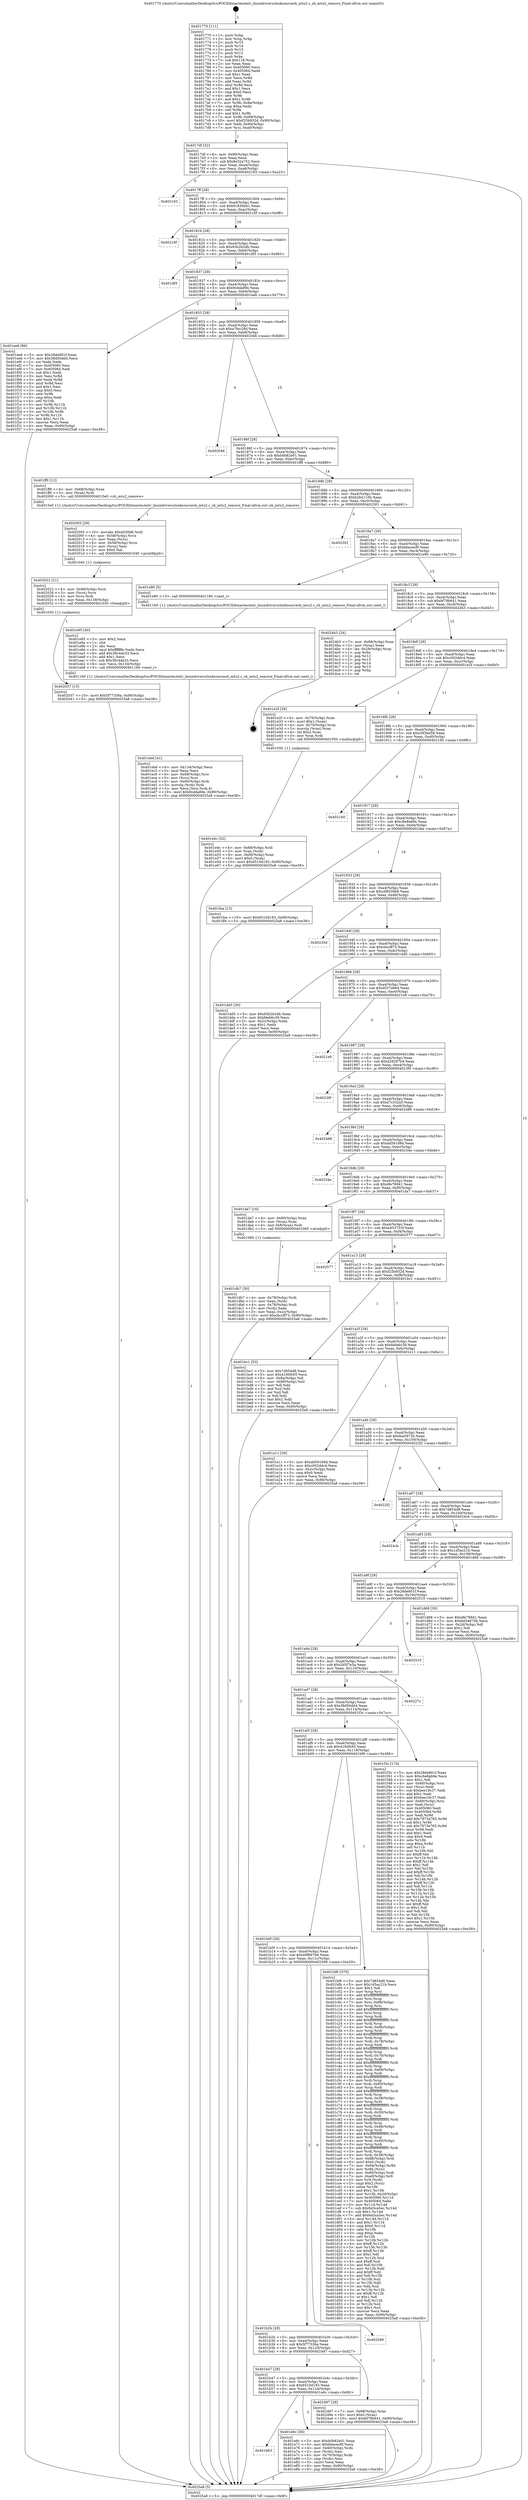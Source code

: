 digraph "0x401770" {
  label = "0x401770 (/mnt/c/Users/mathe/Desktop/tcc/POCII/binaries/extr_linuxdriversclocksourcesh_mtu2.c_sh_mtu2_remove_Final-ollvm.out::main(0))"
  labelloc = "t"
  node[shape=record]

  Entry [label="",width=0.3,height=0.3,shape=circle,fillcolor=black,style=filled]
  "0x4017df" [label="{
     0x4017df [32]\l
     | [instrs]\l
     &nbsp;&nbsp;0x4017df \<+6\>: mov -0x90(%rbp),%eax\l
     &nbsp;&nbsp;0x4017e5 \<+2\>: mov %eax,%ecx\l
     &nbsp;&nbsp;0x4017e7 \<+6\>: sub $0x8e32a752,%ecx\l
     &nbsp;&nbsp;0x4017ed \<+6\>: mov %eax,-0xa4(%rbp)\l
     &nbsp;&nbsp;0x4017f3 \<+6\>: mov %ecx,-0xa8(%rbp)\l
     &nbsp;&nbsp;0x4017f9 \<+6\>: je 0000000000402193 \<main+0xa23\>\l
  }"]
  "0x402193" [label="{
     0x402193\l
  }", style=dashed]
  "0x4017ff" [label="{
     0x4017ff [28]\l
     | [instrs]\l
     &nbsp;&nbsp;0x4017ff \<+5\>: jmp 0000000000401804 \<main+0x94\>\l
     &nbsp;&nbsp;0x401804 \<+6\>: mov -0xa4(%rbp),%eax\l
     &nbsp;&nbsp;0x40180a \<+5\>: sub $0x91839d41,%eax\l
     &nbsp;&nbsp;0x40180f \<+6\>: mov %eax,-0xac(%rbp)\l
     &nbsp;&nbsp;0x401815 \<+6\>: je 000000000040216f \<main+0x9ff\>\l
  }"]
  Exit [label="",width=0.3,height=0.3,shape=circle,fillcolor=black,style=filled,peripheries=2]
  "0x40216f" [label="{
     0x40216f\l
  }", style=dashed]
  "0x40181b" [label="{
     0x40181b [28]\l
     | [instrs]\l
     &nbsp;&nbsp;0x40181b \<+5\>: jmp 0000000000401820 \<main+0xb0\>\l
     &nbsp;&nbsp;0x401820 \<+6\>: mov -0xa4(%rbp),%eax\l
     &nbsp;&nbsp;0x401826 \<+5\>: sub $0x93b2b2db,%eax\l
     &nbsp;&nbsp;0x40182b \<+6\>: mov %eax,-0xb0(%rbp)\l
     &nbsp;&nbsp;0x401831 \<+6\>: je 0000000000401df3 \<main+0x683\>\l
  }"]
  "0x402037" [label="{
     0x402037 [15]\l
     | [instrs]\l
     &nbsp;&nbsp;0x402037 \<+10\>: movl $0x5f77336a,-0x90(%rbp)\l
     &nbsp;&nbsp;0x402041 \<+5\>: jmp 00000000004025a8 \<main+0xe38\>\l
  }"]
  "0x401df3" [label="{
     0x401df3\l
  }", style=dashed]
  "0x401837" [label="{
     0x401837 [28]\l
     | [instrs]\l
     &nbsp;&nbsp;0x401837 \<+5\>: jmp 000000000040183c \<main+0xcc\>\l
     &nbsp;&nbsp;0x40183c \<+6\>: mov -0xa4(%rbp),%eax\l
     &nbsp;&nbsp;0x401842 \<+5\>: sub $0x9cdda89e,%eax\l
     &nbsp;&nbsp;0x401847 \<+6\>: mov %eax,-0xb4(%rbp)\l
     &nbsp;&nbsp;0x40184d \<+6\>: je 0000000000401ee6 \<main+0x776\>\l
  }"]
  "0x402022" [label="{
     0x402022 [21]\l
     | [instrs]\l
     &nbsp;&nbsp;0x402022 \<+4\>: mov -0x68(%rbp),%rcx\l
     &nbsp;&nbsp;0x402026 \<+3\>: mov (%rcx),%rcx\l
     &nbsp;&nbsp;0x402029 \<+3\>: mov %rcx,%rdi\l
     &nbsp;&nbsp;0x40202c \<+6\>: mov %eax,-0x138(%rbp)\l
     &nbsp;&nbsp;0x402032 \<+5\>: call 0000000000401030 \<free@plt\>\l
     | [calls]\l
     &nbsp;&nbsp;0x401030 \{1\} (unknown)\l
  }"]
  "0x401ee6" [label="{
     0x401ee6 [86]\l
     | [instrs]\l
     &nbsp;&nbsp;0x401ee6 \<+5\>: mov $0x28de801f,%eax\l
     &nbsp;&nbsp;0x401eeb \<+5\>: mov $0x38d50dd4,%ecx\l
     &nbsp;&nbsp;0x401ef0 \<+2\>: xor %edx,%edx\l
     &nbsp;&nbsp;0x401ef2 \<+7\>: mov 0x405060,%esi\l
     &nbsp;&nbsp;0x401ef9 \<+7\>: mov 0x405064,%edi\l
     &nbsp;&nbsp;0x401f00 \<+3\>: sub $0x1,%edx\l
     &nbsp;&nbsp;0x401f03 \<+3\>: mov %esi,%r8d\l
     &nbsp;&nbsp;0x401f06 \<+3\>: add %edx,%r8d\l
     &nbsp;&nbsp;0x401f09 \<+4\>: imul %r8d,%esi\l
     &nbsp;&nbsp;0x401f0d \<+3\>: and $0x1,%esi\l
     &nbsp;&nbsp;0x401f10 \<+3\>: cmp $0x0,%esi\l
     &nbsp;&nbsp;0x401f13 \<+4\>: sete %r9b\l
     &nbsp;&nbsp;0x401f17 \<+3\>: cmp $0xa,%edi\l
     &nbsp;&nbsp;0x401f1a \<+4\>: setl %r10b\l
     &nbsp;&nbsp;0x401f1e \<+3\>: mov %r9b,%r11b\l
     &nbsp;&nbsp;0x401f21 \<+3\>: and %r10b,%r11b\l
     &nbsp;&nbsp;0x401f24 \<+3\>: xor %r10b,%r9b\l
     &nbsp;&nbsp;0x401f27 \<+3\>: or %r9b,%r11b\l
     &nbsp;&nbsp;0x401f2a \<+4\>: test $0x1,%r11b\l
     &nbsp;&nbsp;0x401f2e \<+3\>: cmovne %ecx,%eax\l
     &nbsp;&nbsp;0x401f31 \<+6\>: mov %eax,-0x90(%rbp)\l
     &nbsp;&nbsp;0x401f37 \<+5\>: jmp 00000000004025a8 \<main+0xe38\>\l
  }"]
  "0x401853" [label="{
     0x401853 [28]\l
     | [instrs]\l
     &nbsp;&nbsp;0x401853 \<+5\>: jmp 0000000000401858 \<main+0xe8\>\l
     &nbsp;&nbsp;0x401858 \<+6\>: mov -0xa4(%rbp),%eax\l
     &nbsp;&nbsp;0x40185e \<+5\>: sub $0xa7fec28d,%eax\l
     &nbsp;&nbsp;0x401863 \<+6\>: mov %eax,-0xb8(%rbp)\l
     &nbsp;&nbsp;0x401869 \<+6\>: je 0000000000402046 \<main+0x8d6\>\l
  }"]
  "0x402005" [label="{
     0x402005 [29]\l
     | [instrs]\l
     &nbsp;&nbsp;0x402005 \<+10\>: movabs $0x4030d6,%rdi\l
     &nbsp;&nbsp;0x40200f \<+4\>: mov -0x58(%rbp),%rcx\l
     &nbsp;&nbsp;0x402013 \<+2\>: mov %eax,(%rcx)\l
     &nbsp;&nbsp;0x402015 \<+4\>: mov -0x58(%rbp),%rcx\l
     &nbsp;&nbsp;0x402019 \<+2\>: mov (%rcx),%esi\l
     &nbsp;&nbsp;0x40201b \<+2\>: mov $0x0,%al\l
     &nbsp;&nbsp;0x40201d \<+5\>: call 0000000000401040 \<printf@plt\>\l
     | [calls]\l
     &nbsp;&nbsp;0x401040 \{1\} (unknown)\l
  }"]
  "0x402046" [label="{
     0x402046\l
  }", style=dashed]
  "0x40186f" [label="{
     0x40186f [28]\l
     | [instrs]\l
     &nbsp;&nbsp;0x40186f \<+5\>: jmp 0000000000401874 \<main+0x104\>\l
     &nbsp;&nbsp;0x401874 \<+6\>: mov -0xa4(%rbp),%eax\l
     &nbsp;&nbsp;0x40187a \<+5\>: sub $0xb0b82e01,%eax\l
     &nbsp;&nbsp;0x40187f \<+6\>: mov %eax,-0xbc(%rbp)\l
     &nbsp;&nbsp;0x401885 \<+6\>: je 0000000000401ff9 \<main+0x889\>\l
  }"]
  "0x401ebd" [label="{
     0x401ebd [41]\l
     | [instrs]\l
     &nbsp;&nbsp;0x401ebd \<+6\>: mov -0x134(%rbp),%ecx\l
     &nbsp;&nbsp;0x401ec3 \<+3\>: imul %eax,%ecx\l
     &nbsp;&nbsp;0x401ec6 \<+4\>: mov -0x68(%rbp),%rsi\l
     &nbsp;&nbsp;0x401eca \<+3\>: mov (%rsi),%rsi\l
     &nbsp;&nbsp;0x401ecd \<+4\>: mov -0x60(%rbp),%rdi\l
     &nbsp;&nbsp;0x401ed1 \<+3\>: movslq (%rdi),%rdi\l
     &nbsp;&nbsp;0x401ed4 \<+3\>: mov %ecx,(%rsi,%rdi,4)\l
     &nbsp;&nbsp;0x401ed7 \<+10\>: movl $0x9cdda89e,-0x90(%rbp)\l
     &nbsp;&nbsp;0x401ee1 \<+5\>: jmp 00000000004025a8 \<main+0xe38\>\l
  }"]
  "0x401ff9" [label="{
     0x401ff9 [12]\l
     | [instrs]\l
     &nbsp;&nbsp;0x401ff9 \<+4\>: mov -0x68(%rbp),%rax\l
     &nbsp;&nbsp;0x401ffd \<+3\>: mov (%rax),%rdi\l
     &nbsp;&nbsp;0x402000 \<+5\>: call 00000000004015e0 \<sh_mtu2_remove\>\l
     | [calls]\l
     &nbsp;&nbsp;0x4015e0 \{1\} (/mnt/c/Users/mathe/Desktop/tcc/POCII/binaries/extr_linuxdriversclocksourcesh_mtu2.c_sh_mtu2_remove_Final-ollvm.out::sh_mtu2_remove)\l
  }"]
  "0x40188b" [label="{
     0x40188b [28]\l
     | [instrs]\l
     &nbsp;&nbsp;0x40188b \<+5\>: jmp 0000000000401890 \<main+0x120\>\l
     &nbsp;&nbsp;0x401890 \<+6\>: mov -0xa4(%rbp),%eax\l
     &nbsp;&nbsp;0x401896 \<+5\>: sub $0xb264110b,%eax\l
     &nbsp;&nbsp;0x40189b \<+6\>: mov %eax,-0xc0(%rbp)\l
     &nbsp;&nbsp;0x4018a1 \<+6\>: je 0000000000402301 \<main+0xb91\>\l
  }"]
  "0x401e95" [label="{
     0x401e95 [40]\l
     | [instrs]\l
     &nbsp;&nbsp;0x401e95 \<+5\>: mov $0x2,%ecx\l
     &nbsp;&nbsp;0x401e9a \<+1\>: cltd\l
     &nbsp;&nbsp;0x401e9b \<+2\>: idiv %ecx\l
     &nbsp;&nbsp;0x401e9d \<+6\>: imul $0xfffffffe,%edx,%ecx\l
     &nbsp;&nbsp;0x401ea3 \<+6\>: add $0x38c4de33,%ecx\l
     &nbsp;&nbsp;0x401ea9 \<+3\>: add $0x1,%ecx\l
     &nbsp;&nbsp;0x401eac \<+6\>: sub $0x38c4de33,%ecx\l
     &nbsp;&nbsp;0x401eb2 \<+6\>: mov %ecx,-0x134(%rbp)\l
     &nbsp;&nbsp;0x401eb8 \<+5\>: call 0000000000401160 \<next_i\>\l
     | [calls]\l
     &nbsp;&nbsp;0x401160 \{1\} (/mnt/c/Users/mathe/Desktop/tcc/POCII/binaries/extr_linuxdriversclocksourcesh_mtu2.c_sh_mtu2_remove_Final-ollvm.out::next_i)\l
  }"]
  "0x402301" [label="{
     0x402301\l
  }", style=dashed]
  "0x4018a7" [label="{
     0x4018a7 [28]\l
     | [instrs]\l
     &nbsp;&nbsp;0x4018a7 \<+5\>: jmp 00000000004018ac \<main+0x13c\>\l
     &nbsp;&nbsp;0x4018ac \<+6\>: mov -0xa4(%rbp),%eax\l
     &nbsp;&nbsp;0x4018b2 \<+5\>: sub $0xbbececf0,%eax\l
     &nbsp;&nbsp;0x4018b7 \<+6\>: mov %eax,-0xc4(%rbp)\l
     &nbsp;&nbsp;0x4018bd \<+6\>: je 0000000000401e90 \<main+0x720\>\l
  }"]
  "0x401b63" [label="{
     0x401b63\l
  }", style=dashed]
  "0x401e90" [label="{
     0x401e90 [5]\l
     | [instrs]\l
     &nbsp;&nbsp;0x401e90 \<+5\>: call 0000000000401160 \<next_i\>\l
     | [calls]\l
     &nbsp;&nbsp;0x401160 \{1\} (/mnt/c/Users/mathe/Desktop/tcc/POCII/binaries/extr_linuxdriversclocksourcesh_mtu2.c_sh_mtu2_remove_Final-ollvm.out::next_i)\l
  }"]
  "0x4018c3" [label="{
     0x4018c3 [28]\l
     | [instrs]\l
     &nbsp;&nbsp;0x4018c3 \<+5\>: jmp 00000000004018c8 \<main+0x158\>\l
     &nbsp;&nbsp;0x4018c8 \<+6\>: mov -0xa4(%rbp),%eax\l
     &nbsp;&nbsp;0x4018ce \<+5\>: sub $0xbf78b641,%eax\l
     &nbsp;&nbsp;0x4018d3 \<+6\>: mov %eax,-0xc8(%rbp)\l
     &nbsp;&nbsp;0x4018d9 \<+6\>: je 00000000004024b3 \<main+0xd43\>\l
  }"]
  "0x401e6c" [label="{
     0x401e6c [36]\l
     | [instrs]\l
     &nbsp;&nbsp;0x401e6c \<+5\>: mov $0xb0b82e01,%eax\l
     &nbsp;&nbsp;0x401e71 \<+5\>: mov $0xbbececf0,%ecx\l
     &nbsp;&nbsp;0x401e76 \<+4\>: mov -0x60(%rbp),%rdx\l
     &nbsp;&nbsp;0x401e7a \<+2\>: mov (%rdx),%esi\l
     &nbsp;&nbsp;0x401e7c \<+4\>: mov -0x70(%rbp),%rdx\l
     &nbsp;&nbsp;0x401e80 \<+2\>: cmp (%rdx),%esi\l
     &nbsp;&nbsp;0x401e82 \<+3\>: cmovl %ecx,%eax\l
     &nbsp;&nbsp;0x401e85 \<+6\>: mov %eax,-0x90(%rbp)\l
     &nbsp;&nbsp;0x401e8b \<+5\>: jmp 00000000004025a8 \<main+0xe38\>\l
  }"]
  "0x4024b3" [label="{
     0x4024b3 [24]\l
     | [instrs]\l
     &nbsp;&nbsp;0x4024b3 \<+7\>: mov -0x88(%rbp),%rax\l
     &nbsp;&nbsp;0x4024ba \<+2\>: mov (%rax),%eax\l
     &nbsp;&nbsp;0x4024bc \<+4\>: lea -0x28(%rbp),%rsp\l
     &nbsp;&nbsp;0x4024c0 \<+1\>: pop %rbx\l
     &nbsp;&nbsp;0x4024c1 \<+2\>: pop %r12\l
     &nbsp;&nbsp;0x4024c3 \<+2\>: pop %r13\l
     &nbsp;&nbsp;0x4024c5 \<+2\>: pop %r14\l
     &nbsp;&nbsp;0x4024c7 \<+2\>: pop %r15\l
     &nbsp;&nbsp;0x4024c9 \<+1\>: pop %rbp\l
     &nbsp;&nbsp;0x4024ca \<+1\>: ret\l
  }"]
  "0x4018df" [label="{
     0x4018df [28]\l
     | [instrs]\l
     &nbsp;&nbsp;0x4018df \<+5\>: jmp 00000000004018e4 \<main+0x174\>\l
     &nbsp;&nbsp;0x4018e4 \<+6\>: mov -0xa4(%rbp),%eax\l
     &nbsp;&nbsp;0x4018ea \<+5\>: sub $0xc002ddc4,%eax\l
     &nbsp;&nbsp;0x4018ef \<+6\>: mov %eax,-0xcc(%rbp)\l
     &nbsp;&nbsp;0x4018f5 \<+6\>: je 0000000000401e2f \<main+0x6bf\>\l
  }"]
  "0x401b47" [label="{
     0x401b47 [28]\l
     | [instrs]\l
     &nbsp;&nbsp;0x401b47 \<+5\>: jmp 0000000000401b4c \<main+0x3dc\>\l
     &nbsp;&nbsp;0x401b4c \<+6\>: mov -0xa4(%rbp),%eax\l
     &nbsp;&nbsp;0x401b52 \<+5\>: sub $0x6510d193,%eax\l
     &nbsp;&nbsp;0x401b57 \<+6\>: mov %eax,-0x124(%rbp)\l
     &nbsp;&nbsp;0x401b5d \<+6\>: je 0000000000401e6c \<main+0x6fc\>\l
  }"]
  "0x401e2f" [label="{
     0x401e2f [29]\l
     | [instrs]\l
     &nbsp;&nbsp;0x401e2f \<+4\>: mov -0x70(%rbp),%rax\l
     &nbsp;&nbsp;0x401e33 \<+6\>: movl $0x1,(%rax)\l
     &nbsp;&nbsp;0x401e39 \<+4\>: mov -0x70(%rbp),%rax\l
     &nbsp;&nbsp;0x401e3d \<+3\>: movslq (%rax),%rax\l
     &nbsp;&nbsp;0x401e40 \<+4\>: shl $0x2,%rax\l
     &nbsp;&nbsp;0x401e44 \<+3\>: mov %rax,%rdi\l
     &nbsp;&nbsp;0x401e47 \<+5\>: call 0000000000401050 \<malloc@plt\>\l
     | [calls]\l
     &nbsp;&nbsp;0x401050 \{1\} (unknown)\l
  }"]
  "0x4018fb" [label="{
     0x4018fb [28]\l
     | [instrs]\l
     &nbsp;&nbsp;0x4018fb \<+5\>: jmp 0000000000401900 \<main+0x190\>\l
     &nbsp;&nbsp;0x401900 \<+6\>: mov -0xa4(%rbp),%eax\l
     &nbsp;&nbsp;0x401906 \<+5\>: sub $0xc0f3be58,%eax\l
     &nbsp;&nbsp;0x40190b \<+6\>: mov %eax,-0xd0(%rbp)\l
     &nbsp;&nbsp;0x401911 \<+6\>: je 0000000000402160 \<main+0x9f0\>\l
  }"]
  "0x402497" [label="{
     0x402497 [28]\l
     | [instrs]\l
     &nbsp;&nbsp;0x402497 \<+7\>: mov -0x88(%rbp),%rax\l
     &nbsp;&nbsp;0x40249e \<+6\>: movl $0x0,(%rax)\l
     &nbsp;&nbsp;0x4024a4 \<+10\>: movl $0xbf78b641,-0x90(%rbp)\l
     &nbsp;&nbsp;0x4024ae \<+5\>: jmp 00000000004025a8 \<main+0xe38\>\l
  }"]
  "0x402160" [label="{
     0x402160\l
  }", style=dashed]
  "0x401917" [label="{
     0x401917 [28]\l
     | [instrs]\l
     &nbsp;&nbsp;0x401917 \<+5\>: jmp 000000000040191c \<main+0x1ac\>\l
     &nbsp;&nbsp;0x40191c \<+6\>: mov -0xa4(%rbp),%eax\l
     &nbsp;&nbsp;0x401922 \<+5\>: sub $0xc6e8ab9e,%eax\l
     &nbsp;&nbsp;0x401927 \<+6\>: mov %eax,-0xd4(%rbp)\l
     &nbsp;&nbsp;0x40192d \<+6\>: je 0000000000401fea \<main+0x87a\>\l
  }"]
  "0x401b2b" [label="{
     0x401b2b [28]\l
     | [instrs]\l
     &nbsp;&nbsp;0x401b2b \<+5\>: jmp 0000000000401b30 \<main+0x3c0\>\l
     &nbsp;&nbsp;0x401b30 \<+6\>: mov -0xa4(%rbp),%eax\l
     &nbsp;&nbsp;0x401b36 \<+5\>: sub $0x5f77336a,%eax\l
     &nbsp;&nbsp;0x401b3b \<+6\>: mov %eax,-0x120(%rbp)\l
     &nbsp;&nbsp;0x401b41 \<+6\>: je 0000000000402497 \<main+0xd27\>\l
  }"]
  "0x401fea" [label="{
     0x401fea [15]\l
     | [instrs]\l
     &nbsp;&nbsp;0x401fea \<+10\>: movl $0x6510d193,-0x90(%rbp)\l
     &nbsp;&nbsp;0x401ff4 \<+5\>: jmp 00000000004025a8 \<main+0xe38\>\l
  }"]
  "0x401933" [label="{
     0x401933 [28]\l
     | [instrs]\l
     &nbsp;&nbsp;0x401933 \<+5\>: jmp 0000000000401938 \<main+0x1c8\>\l
     &nbsp;&nbsp;0x401938 \<+6\>: mov -0xa4(%rbp),%eax\l
     &nbsp;&nbsp;0x40193e \<+5\>: sub $0xc98539b8,%eax\l
     &nbsp;&nbsp;0x401943 \<+6\>: mov %eax,-0xd8(%rbp)\l
     &nbsp;&nbsp;0x401949 \<+6\>: je 000000000040235d \<main+0xbed\>\l
  }"]
  "0x402599" [label="{
     0x402599\l
  }", style=dashed]
  "0x40235d" [label="{
     0x40235d\l
  }", style=dashed]
  "0x40194f" [label="{
     0x40194f [28]\l
     | [instrs]\l
     &nbsp;&nbsp;0x40194f \<+5\>: jmp 0000000000401954 \<main+0x1e4\>\l
     &nbsp;&nbsp;0x401954 \<+6\>: mov -0xa4(%rbp),%eax\l
     &nbsp;&nbsp;0x40195a \<+5\>: sub $0xcbccff73,%eax\l
     &nbsp;&nbsp;0x40195f \<+6\>: mov %eax,-0xdc(%rbp)\l
     &nbsp;&nbsp;0x401965 \<+6\>: je 0000000000401dd5 \<main+0x665\>\l
  }"]
  "0x401e4c" [label="{
     0x401e4c [32]\l
     | [instrs]\l
     &nbsp;&nbsp;0x401e4c \<+4\>: mov -0x68(%rbp),%rdi\l
     &nbsp;&nbsp;0x401e50 \<+3\>: mov %rax,(%rdi)\l
     &nbsp;&nbsp;0x401e53 \<+4\>: mov -0x60(%rbp),%rax\l
     &nbsp;&nbsp;0x401e57 \<+6\>: movl $0x0,(%rax)\l
     &nbsp;&nbsp;0x401e5d \<+10\>: movl $0x6510d193,-0x90(%rbp)\l
     &nbsp;&nbsp;0x401e67 \<+5\>: jmp 00000000004025a8 \<main+0xe38\>\l
  }"]
  "0x401dd5" [label="{
     0x401dd5 [30]\l
     | [instrs]\l
     &nbsp;&nbsp;0x401dd5 \<+5\>: mov $0x93b2b2db,%eax\l
     &nbsp;&nbsp;0x401dda \<+5\>: mov $0xfdeb6c39,%ecx\l
     &nbsp;&nbsp;0x401ddf \<+3\>: mov -0x2c(%rbp),%edx\l
     &nbsp;&nbsp;0x401de2 \<+3\>: cmp $0x1,%edx\l
     &nbsp;&nbsp;0x401de5 \<+3\>: cmovl %ecx,%eax\l
     &nbsp;&nbsp;0x401de8 \<+6\>: mov %eax,-0x90(%rbp)\l
     &nbsp;&nbsp;0x401dee \<+5\>: jmp 00000000004025a8 \<main+0xe38\>\l
  }"]
  "0x40196b" [label="{
     0x40196b [28]\l
     | [instrs]\l
     &nbsp;&nbsp;0x40196b \<+5\>: jmp 0000000000401970 \<main+0x200\>\l
     &nbsp;&nbsp;0x401970 \<+6\>: mov -0xa4(%rbp),%eax\l
     &nbsp;&nbsp;0x401976 \<+5\>: sub $0xd037a664,%eax\l
     &nbsp;&nbsp;0x40197b \<+6\>: mov %eax,-0xe0(%rbp)\l
     &nbsp;&nbsp;0x401981 \<+6\>: je 00000000004021e9 \<main+0xa79\>\l
  }"]
  "0x401db7" [label="{
     0x401db7 [30]\l
     | [instrs]\l
     &nbsp;&nbsp;0x401db7 \<+4\>: mov -0x78(%rbp),%rdi\l
     &nbsp;&nbsp;0x401dbb \<+2\>: mov %eax,(%rdi)\l
     &nbsp;&nbsp;0x401dbd \<+4\>: mov -0x78(%rbp),%rdi\l
     &nbsp;&nbsp;0x401dc1 \<+2\>: mov (%rdi),%eax\l
     &nbsp;&nbsp;0x401dc3 \<+3\>: mov %eax,-0x2c(%rbp)\l
     &nbsp;&nbsp;0x401dc6 \<+10\>: movl $0xcbccff73,-0x90(%rbp)\l
     &nbsp;&nbsp;0x401dd0 \<+5\>: jmp 00000000004025a8 \<main+0xe38\>\l
  }"]
  "0x4021e9" [label="{
     0x4021e9\l
  }", style=dashed]
  "0x401987" [label="{
     0x401987 [28]\l
     | [instrs]\l
     &nbsp;&nbsp;0x401987 \<+5\>: jmp 000000000040198c \<main+0x21c\>\l
     &nbsp;&nbsp;0x40198c \<+6\>: mov -0xa4(%rbp),%eax\l
     &nbsp;&nbsp;0x401992 \<+5\>: sub $0xd28297b4,%eax\l
     &nbsp;&nbsp;0x401997 \<+6\>: mov %eax,-0xe4(%rbp)\l
     &nbsp;&nbsp;0x40199d \<+6\>: je 00000000004023f0 \<main+0xc80\>\l
  }"]
  "0x401b0f" [label="{
     0x401b0f [28]\l
     | [instrs]\l
     &nbsp;&nbsp;0x401b0f \<+5\>: jmp 0000000000401b14 \<main+0x3a4\>\l
     &nbsp;&nbsp;0x401b14 \<+6\>: mov -0xa4(%rbp),%eax\l
     &nbsp;&nbsp;0x401b1a \<+5\>: sub $0x49f697b6,%eax\l
     &nbsp;&nbsp;0x401b1f \<+6\>: mov %eax,-0x11c(%rbp)\l
     &nbsp;&nbsp;0x401b25 \<+6\>: je 0000000000402599 \<main+0xe29\>\l
  }"]
  "0x4023f0" [label="{
     0x4023f0\l
  }", style=dashed]
  "0x4019a3" [label="{
     0x4019a3 [28]\l
     | [instrs]\l
     &nbsp;&nbsp;0x4019a3 \<+5\>: jmp 00000000004019a8 \<main+0x238\>\l
     &nbsp;&nbsp;0x4019a8 \<+6\>: mov -0xa4(%rbp),%eax\l
     &nbsp;&nbsp;0x4019ae \<+5\>: sub $0xd7c332a5,%eax\l
     &nbsp;&nbsp;0x4019b3 \<+6\>: mov %eax,-0xe8(%rbp)\l
     &nbsp;&nbsp;0x4019b9 \<+6\>: je 0000000000402488 \<main+0xd18\>\l
  }"]
  "0x401bf6" [label="{
     0x401bf6 [370]\l
     | [instrs]\l
     &nbsp;&nbsp;0x401bf6 \<+5\>: mov $0x7d854d8,%eax\l
     &nbsp;&nbsp;0x401bfb \<+5\>: mov $0x1d5ac21b,%ecx\l
     &nbsp;&nbsp;0x401c00 \<+2\>: mov $0x1,%dl\l
     &nbsp;&nbsp;0x401c02 \<+3\>: mov %rsp,%rsi\l
     &nbsp;&nbsp;0x401c05 \<+4\>: add $0xfffffffffffffff0,%rsi\l
     &nbsp;&nbsp;0x401c09 \<+3\>: mov %rsi,%rsp\l
     &nbsp;&nbsp;0x401c0c \<+7\>: mov %rsi,-0x88(%rbp)\l
     &nbsp;&nbsp;0x401c13 \<+3\>: mov %rsp,%rsi\l
     &nbsp;&nbsp;0x401c16 \<+4\>: add $0xfffffffffffffff0,%rsi\l
     &nbsp;&nbsp;0x401c1a \<+3\>: mov %rsi,%rsp\l
     &nbsp;&nbsp;0x401c1d \<+3\>: mov %rsp,%rdi\l
     &nbsp;&nbsp;0x401c20 \<+4\>: add $0xfffffffffffffff0,%rdi\l
     &nbsp;&nbsp;0x401c24 \<+3\>: mov %rdi,%rsp\l
     &nbsp;&nbsp;0x401c27 \<+4\>: mov %rdi,-0x80(%rbp)\l
     &nbsp;&nbsp;0x401c2b \<+3\>: mov %rsp,%rdi\l
     &nbsp;&nbsp;0x401c2e \<+4\>: add $0xfffffffffffffff0,%rdi\l
     &nbsp;&nbsp;0x401c32 \<+3\>: mov %rdi,%rsp\l
     &nbsp;&nbsp;0x401c35 \<+4\>: mov %rdi,-0x78(%rbp)\l
     &nbsp;&nbsp;0x401c39 \<+3\>: mov %rsp,%rdi\l
     &nbsp;&nbsp;0x401c3c \<+4\>: add $0xfffffffffffffff0,%rdi\l
     &nbsp;&nbsp;0x401c40 \<+3\>: mov %rdi,%rsp\l
     &nbsp;&nbsp;0x401c43 \<+4\>: mov %rdi,-0x70(%rbp)\l
     &nbsp;&nbsp;0x401c47 \<+3\>: mov %rsp,%rdi\l
     &nbsp;&nbsp;0x401c4a \<+4\>: add $0xfffffffffffffff0,%rdi\l
     &nbsp;&nbsp;0x401c4e \<+3\>: mov %rdi,%rsp\l
     &nbsp;&nbsp;0x401c51 \<+4\>: mov %rdi,-0x68(%rbp)\l
     &nbsp;&nbsp;0x401c55 \<+3\>: mov %rsp,%rdi\l
     &nbsp;&nbsp;0x401c58 \<+4\>: add $0xfffffffffffffff0,%rdi\l
     &nbsp;&nbsp;0x401c5c \<+3\>: mov %rdi,%rsp\l
     &nbsp;&nbsp;0x401c5f \<+4\>: mov %rdi,-0x60(%rbp)\l
     &nbsp;&nbsp;0x401c63 \<+3\>: mov %rsp,%rdi\l
     &nbsp;&nbsp;0x401c66 \<+4\>: add $0xfffffffffffffff0,%rdi\l
     &nbsp;&nbsp;0x401c6a \<+3\>: mov %rdi,%rsp\l
     &nbsp;&nbsp;0x401c6d \<+4\>: mov %rdi,-0x58(%rbp)\l
     &nbsp;&nbsp;0x401c71 \<+3\>: mov %rsp,%rdi\l
     &nbsp;&nbsp;0x401c74 \<+4\>: add $0xfffffffffffffff0,%rdi\l
     &nbsp;&nbsp;0x401c78 \<+3\>: mov %rdi,%rsp\l
     &nbsp;&nbsp;0x401c7b \<+4\>: mov %rdi,-0x50(%rbp)\l
     &nbsp;&nbsp;0x401c7f \<+3\>: mov %rsp,%rdi\l
     &nbsp;&nbsp;0x401c82 \<+4\>: add $0xfffffffffffffff0,%rdi\l
     &nbsp;&nbsp;0x401c86 \<+3\>: mov %rdi,%rsp\l
     &nbsp;&nbsp;0x401c89 \<+4\>: mov %rdi,-0x48(%rbp)\l
     &nbsp;&nbsp;0x401c8d \<+3\>: mov %rsp,%rdi\l
     &nbsp;&nbsp;0x401c90 \<+4\>: add $0xfffffffffffffff0,%rdi\l
     &nbsp;&nbsp;0x401c94 \<+3\>: mov %rdi,%rsp\l
     &nbsp;&nbsp;0x401c97 \<+4\>: mov %rdi,-0x40(%rbp)\l
     &nbsp;&nbsp;0x401c9b \<+3\>: mov %rsp,%rdi\l
     &nbsp;&nbsp;0x401c9e \<+4\>: add $0xfffffffffffffff0,%rdi\l
     &nbsp;&nbsp;0x401ca2 \<+3\>: mov %rdi,%rsp\l
     &nbsp;&nbsp;0x401ca5 \<+4\>: mov %rdi,-0x38(%rbp)\l
     &nbsp;&nbsp;0x401ca9 \<+7\>: mov -0x88(%rbp),%rdi\l
     &nbsp;&nbsp;0x401cb0 \<+6\>: movl $0x0,(%rdi)\l
     &nbsp;&nbsp;0x401cb6 \<+7\>: mov -0x94(%rbp),%r8d\l
     &nbsp;&nbsp;0x401cbd \<+3\>: mov %r8d,(%rsi)\l
     &nbsp;&nbsp;0x401cc0 \<+4\>: mov -0x80(%rbp),%rdi\l
     &nbsp;&nbsp;0x401cc4 \<+7\>: mov -0xa0(%rbp),%r9\l
     &nbsp;&nbsp;0x401ccb \<+3\>: mov %r9,(%rdi)\l
     &nbsp;&nbsp;0x401cce \<+3\>: cmpl $0x2,(%rsi)\l
     &nbsp;&nbsp;0x401cd1 \<+4\>: setne %r10b\l
     &nbsp;&nbsp;0x401cd5 \<+4\>: and $0x1,%r10b\l
     &nbsp;&nbsp;0x401cd9 \<+4\>: mov %r10b,-0x2d(%rbp)\l
     &nbsp;&nbsp;0x401cdd \<+8\>: mov 0x405060,%r11d\l
     &nbsp;&nbsp;0x401ce5 \<+7\>: mov 0x405064,%ebx\l
     &nbsp;&nbsp;0x401cec \<+3\>: mov %r11d,%r14d\l
     &nbsp;&nbsp;0x401cef \<+7\>: sub $0x6d3ca5ec,%r14d\l
     &nbsp;&nbsp;0x401cf6 \<+4\>: sub $0x1,%r14d\l
     &nbsp;&nbsp;0x401cfa \<+7\>: add $0x6d3ca5ec,%r14d\l
     &nbsp;&nbsp;0x401d01 \<+4\>: imul %r14d,%r11d\l
     &nbsp;&nbsp;0x401d05 \<+4\>: and $0x1,%r11d\l
     &nbsp;&nbsp;0x401d09 \<+4\>: cmp $0x0,%r11d\l
     &nbsp;&nbsp;0x401d0d \<+4\>: sete %r10b\l
     &nbsp;&nbsp;0x401d11 \<+3\>: cmp $0xa,%ebx\l
     &nbsp;&nbsp;0x401d14 \<+4\>: setl %r15b\l
     &nbsp;&nbsp;0x401d18 \<+3\>: mov %r10b,%r12b\l
     &nbsp;&nbsp;0x401d1b \<+4\>: xor $0xff,%r12b\l
     &nbsp;&nbsp;0x401d1f \<+3\>: mov %r15b,%r13b\l
     &nbsp;&nbsp;0x401d22 \<+4\>: xor $0xff,%r13b\l
     &nbsp;&nbsp;0x401d26 \<+3\>: xor $0x1,%dl\l
     &nbsp;&nbsp;0x401d29 \<+3\>: mov %r12b,%sil\l
     &nbsp;&nbsp;0x401d2c \<+4\>: and $0xff,%sil\l
     &nbsp;&nbsp;0x401d30 \<+3\>: and %dl,%r10b\l
     &nbsp;&nbsp;0x401d33 \<+3\>: mov %r13b,%dil\l
     &nbsp;&nbsp;0x401d36 \<+4\>: and $0xff,%dil\l
     &nbsp;&nbsp;0x401d3a \<+3\>: and %dl,%r15b\l
     &nbsp;&nbsp;0x401d3d \<+3\>: or %r10b,%sil\l
     &nbsp;&nbsp;0x401d40 \<+3\>: or %r15b,%dil\l
     &nbsp;&nbsp;0x401d43 \<+3\>: xor %dil,%sil\l
     &nbsp;&nbsp;0x401d46 \<+3\>: or %r13b,%r12b\l
     &nbsp;&nbsp;0x401d49 \<+4\>: xor $0xff,%r12b\l
     &nbsp;&nbsp;0x401d4d \<+3\>: or $0x1,%dl\l
     &nbsp;&nbsp;0x401d50 \<+3\>: and %dl,%r12b\l
     &nbsp;&nbsp;0x401d53 \<+3\>: or %r12b,%sil\l
     &nbsp;&nbsp;0x401d56 \<+4\>: test $0x1,%sil\l
     &nbsp;&nbsp;0x401d5a \<+3\>: cmovne %ecx,%eax\l
     &nbsp;&nbsp;0x401d5d \<+6\>: mov %eax,-0x90(%rbp)\l
     &nbsp;&nbsp;0x401d63 \<+5\>: jmp 00000000004025a8 \<main+0xe38\>\l
  }"]
  "0x402488" [label="{
     0x402488\l
  }", style=dashed]
  "0x4019bf" [label="{
     0x4019bf [28]\l
     | [instrs]\l
     &nbsp;&nbsp;0x4019bf \<+5\>: jmp 00000000004019c4 \<main+0x254\>\l
     &nbsp;&nbsp;0x4019c4 \<+6\>: mov -0xa4(%rbp),%eax\l
     &nbsp;&nbsp;0x4019ca \<+5\>: sub $0xdd59169d,%eax\l
     &nbsp;&nbsp;0x4019cf \<+6\>: mov %eax,-0xec(%rbp)\l
     &nbsp;&nbsp;0x4019d5 \<+6\>: je 000000000040234e \<main+0xbde\>\l
  }"]
  "0x401af3" [label="{
     0x401af3 [28]\l
     | [instrs]\l
     &nbsp;&nbsp;0x401af3 \<+5\>: jmp 0000000000401af8 \<main+0x388\>\l
     &nbsp;&nbsp;0x401af8 \<+6\>: mov -0xa4(%rbp),%eax\l
     &nbsp;&nbsp;0x401afe \<+5\>: sub $0x4160fc65,%eax\l
     &nbsp;&nbsp;0x401b03 \<+6\>: mov %eax,-0x118(%rbp)\l
     &nbsp;&nbsp;0x401b09 \<+6\>: je 0000000000401bf6 \<main+0x486\>\l
  }"]
  "0x40234e" [label="{
     0x40234e\l
  }", style=dashed]
  "0x4019db" [label="{
     0x4019db [28]\l
     | [instrs]\l
     &nbsp;&nbsp;0x4019db \<+5\>: jmp 00000000004019e0 \<main+0x270\>\l
     &nbsp;&nbsp;0x4019e0 \<+6\>: mov -0xa4(%rbp),%eax\l
     &nbsp;&nbsp;0x4019e6 \<+5\>: sub $0xdfe78941,%eax\l
     &nbsp;&nbsp;0x4019eb \<+6\>: mov %eax,-0xf0(%rbp)\l
     &nbsp;&nbsp;0x4019f1 \<+6\>: je 0000000000401da7 \<main+0x637\>\l
  }"]
  "0x401f3c" [label="{
     0x401f3c [174]\l
     | [instrs]\l
     &nbsp;&nbsp;0x401f3c \<+5\>: mov $0x28de801f,%eax\l
     &nbsp;&nbsp;0x401f41 \<+5\>: mov $0xc6e8ab9e,%ecx\l
     &nbsp;&nbsp;0x401f46 \<+2\>: mov $0x1,%dl\l
     &nbsp;&nbsp;0x401f48 \<+4\>: mov -0x60(%rbp),%rsi\l
     &nbsp;&nbsp;0x401f4c \<+2\>: mov (%rsi),%edi\l
     &nbsp;&nbsp;0x401f4e \<+6\>: sub $0xbee18c37,%edi\l
     &nbsp;&nbsp;0x401f54 \<+3\>: add $0x1,%edi\l
     &nbsp;&nbsp;0x401f57 \<+6\>: add $0xbee18c37,%edi\l
     &nbsp;&nbsp;0x401f5d \<+4\>: mov -0x60(%rbp),%rsi\l
     &nbsp;&nbsp;0x401f61 \<+2\>: mov %edi,(%rsi)\l
     &nbsp;&nbsp;0x401f63 \<+7\>: mov 0x405060,%edi\l
     &nbsp;&nbsp;0x401f6a \<+8\>: mov 0x405064,%r8d\l
     &nbsp;&nbsp;0x401f72 \<+3\>: mov %edi,%r9d\l
     &nbsp;&nbsp;0x401f75 \<+7\>: add $0x7873a765,%r9d\l
     &nbsp;&nbsp;0x401f7c \<+4\>: sub $0x1,%r9d\l
     &nbsp;&nbsp;0x401f80 \<+7\>: sub $0x7873a765,%r9d\l
     &nbsp;&nbsp;0x401f87 \<+4\>: imul %r9d,%edi\l
     &nbsp;&nbsp;0x401f8b \<+3\>: and $0x1,%edi\l
     &nbsp;&nbsp;0x401f8e \<+3\>: cmp $0x0,%edi\l
     &nbsp;&nbsp;0x401f91 \<+4\>: sete %r10b\l
     &nbsp;&nbsp;0x401f95 \<+4\>: cmp $0xa,%r8d\l
     &nbsp;&nbsp;0x401f99 \<+4\>: setl %r11b\l
     &nbsp;&nbsp;0x401f9d \<+3\>: mov %r10b,%bl\l
     &nbsp;&nbsp;0x401fa0 \<+3\>: xor $0xff,%bl\l
     &nbsp;&nbsp;0x401fa3 \<+3\>: mov %r11b,%r14b\l
     &nbsp;&nbsp;0x401fa6 \<+4\>: xor $0xff,%r14b\l
     &nbsp;&nbsp;0x401faa \<+3\>: xor $0x1,%dl\l
     &nbsp;&nbsp;0x401fad \<+3\>: mov %bl,%r15b\l
     &nbsp;&nbsp;0x401fb0 \<+4\>: and $0xff,%r15b\l
     &nbsp;&nbsp;0x401fb4 \<+3\>: and %dl,%r10b\l
     &nbsp;&nbsp;0x401fb7 \<+3\>: mov %r14b,%r12b\l
     &nbsp;&nbsp;0x401fba \<+4\>: and $0xff,%r12b\l
     &nbsp;&nbsp;0x401fbe \<+3\>: and %dl,%r11b\l
     &nbsp;&nbsp;0x401fc1 \<+3\>: or %r10b,%r15b\l
     &nbsp;&nbsp;0x401fc4 \<+3\>: or %r11b,%r12b\l
     &nbsp;&nbsp;0x401fc7 \<+3\>: xor %r12b,%r15b\l
     &nbsp;&nbsp;0x401fca \<+3\>: or %r14b,%bl\l
     &nbsp;&nbsp;0x401fcd \<+3\>: xor $0xff,%bl\l
     &nbsp;&nbsp;0x401fd0 \<+3\>: or $0x1,%dl\l
     &nbsp;&nbsp;0x401fd3 \<+2\>: and %dl,%bl\l
     &nbsp;&nbsp;0x401fd5 \<+3\>: or %bl,%r15b\l
     &nbsp;&nbsp;0x401fd8 \<+4\>: test $0x1,%r15b\l
     &nbsp;&nbsp;0x401fdc \<+3\>: cmovne %ecx,%eax\l
     &nbsp;&nbsp;0x401fdf \<+6\>: mov %eax,-0x90(%rbp)\l
     &nbsp;&nbsp;0x401fe5 \<+5\>: jmp 00000000004025a8 \<main+0xe38\>\l
  }"]
  "0x401da7" [label="{
     0x401da7 [16]\l
     | [instrs]\l
     &nbsp;&nbsp;0x401da7 \<+4\>: mov -0x80(%rbp),%rax\l
     &nbsp;&nbsp;0x401dab \<+3\>: mov (%rax),%rax\l
     &nbsp;&nbsp;0x401dae \<+4\>: mov 0x8(%rax),%rdi\l
     &nbsp;&nbsp;0x401db2 \<+5\>: call 0000000000401060 \<atoi@plt\>\l
     | [calls]\l
     &nbsp;&nbsp;0x401060 \{1\} (unknown)\l
  }"]
  "0x4019f7" [label="{
     0x4019f7 [28]\l
     | [instrs]\l
     &nbsp;&nbsp;0x4019f7 \<+5\>: jmp 00000000004019fc \<main+0x28c\>\l
     &nbsp;&nbsp;0x4019fc \<+6\>: mov -0xa4(%rbp),%eax\l
     &nbsp;&nbsp;0x401a02 \<+5\>: sub $0xe453733f,%eax\l
     &nbsp;&nbsp;0x401a07 \<+6\>: mov %eax,-0xf4(%rbp)\l
     &nbsp;&nbsp;0x401a0d \<+6\>: je 0000000000402577 \<main+0xe07\>\l
  }"]
  "0x401ad7" [label="{
     0x401ad7 [28]\l
     | [instrs]\l
     &nbsp;&nbsp;0x401ad7 \<+5\>: jmp 0000000000401adc \<main+0x36c\>\l
     &nbsp;&nbsp;0x401adc \<+6\>: mov -0xa4(%rbp),%eax\l
     &nbsp;&nbsp;0x401ae2 \<+5\>: sub $0x38d50dd4,%eax\l
     &nbsp;&nbsp;0x401ae7 \<+6\>: mov %eax,-0x114(%rbp)\l
     &nbsp;&nbsp;0x401aed \<+6\>: je 0000000000401f3c \<main+0x7cc\>\l
  }"]
  "0x402577" [label="{
     0x402577\l
  }", style=dashed]
  "0x401a13" [label="{
     0x401a13 [28]\l
     | [instrs]\l
     &nbsp;&nbsp;0x401a13 \<+5\>: jmp 0000000000401a18 \<main+0x2a8\>\l
     &nbsp;&nbsp;0x401a18 \<+6\>: mov -0xa4(%rbp),%eax\l
     &nbsp;&nbsp;0x401a1e \<+5\>: sub $0xf25b932d,%eax\l
     &nbsp;&nbsp;0x401a23 \<+6\>: mov %eax,-0xf8(%rbp)\l
     &nbsp;&nbsp;0x401a29 \<+6\>: je 0000000000401bc1 \<main+0x451\>\l
  }"]
  "0x40227c" [label="{
     0x40227c\l
  }", style=dashed]
  "0x401bc1" [label="{
     0x401bc1 [53]\l
     | [instrs]\l
     &nbsp;&nbsp;0x401bc1 \<+5\>: mov $0x7d854d8,%eax\l
     &nbsp;&nbsp;0x401bc6 \<+5\>: mov $0x4160fc65,%ecx\l
     &nbsp;&nbsp;0x401bcb \<+6\>: mov -0x8a(%rbp),%dl\l
     &nbsp;&nbsp;0x401bd1 \<+7\>: mov -0x89(%rbp),%sil\l
     &nbsp;&nbsp;0x401bd8 \<+3\>: mov %dl,%dil\l
     &nbsp;&nbsp;0x401bdb \<+3\>: and %sil,%dil\l
     &nbsp;&nbsp;0x401bde \<+3\>: xor %sil,%dl\l
     &nbsp;&nbsp;0x401be1 \<+3\>: or %dl,%dil\l
     &nbsp;&nbsp;0x401be4 \<+4\>: test $0x1,%dil\l
     &nbsp;&nbsp;0x401be8 \<+3\>: cmovne %ecx,%eax\l
     &nbsp;&nbsp;0x401beb \<+6\>: mov %eax,-0x90(%rbp)\l
     &nbsp;&nbsp;0x401bf1 \<+5\>: jmp 00000000004025a8 \<main+0xe38\>\l
  }"]
  "0x401a2f" [label="{
     0x401a2f [28]\l
     | [instrs]\l
     &nbsp;&nbsp;0x401a2f \<+5\>: jmp 0000000000401a34 \<main+0x2c4\>\l
     &nbsp;&nbsp;0x401a34 \<+6\>: mov -0xa4(%rbp),%eax\l
     &nbsp;&nbsp;0x401a3a \<+5\>: sub $0xfdeb6c39,%eax\l
     &nbsp;&nbsp;0x401a3f \<+6\>: mov %eax,-0xfc(%rbp)\l
     &nbsp;&nbsp;0x401a45 \<+6\>: je 0000000000401e11 \<main+0x6a1\>\l
  }"]
  "0x4025a8" [label="{
     0x4025a8 [5]\l
     | [instrs]\l
     &nbsp;&nbsp;0x4025a8 \<+5\>: jmp 00000000004017df \<main+0x6f\>\l
  }"]
  "0x401770" [label="{
     0x401770 [111]\l
     | [instrs]\l
     &nbsp;&nbsp;0x401770 \<+1\>: push %rbp\l
     &nbsp;&nbsp;0x401771 \<+3\>: mov %rsp,%rbp\l
     &nbsp;&nbsp;0x401774 \<+2\>: push %r15\l
     &nbsp;&nbsp;0x401776 \<+2\>: push %r14\l
     &nbsp;&nbsp;0x401778 \<+2\>: push %r13\l
     &nbsp;&nbsp;0x40177a \<+2\>: push %r12\l
     &nbsp;&nbsp;0x40177c \<+1\>: push %rbx\l
     &nbsp;&nbsp;0x40177d \<+7\>: sub $0x118,%rsp\l
     &nbsp;&nbsp;0x401784 \<+2\>: xor %eax,%eax\l
     &nbsp;&nbsp;0x401786 \<+7\>: mov 0x405060,%ecx\l
     &nbsp;&nbsp;0x40178d \<+7\>: mov 0x405064,%edx\l
     &nbsp;&nbsp;0x401794 \<+3\>: sub $0x1,%eax\l
     &nbsp;&nbsp;0x401797 \<+3\>: mov %ecx,%r8d\l
     &nbsp;&nbsp;0x40179a \<+3\>: add %eax,%r8d\l
     &nbsp;&nbsp;0x40179d \<+4\>: imul %r8d,%ecx\l
     &nbsp;&nbsp;0x4017a1 \<+3\>: and $0x1,%ecx\l
     &nbsp;&nbsp;0x4017a4 \<+3\>: cmp $0x0,%ecx\l
     &nbsp;&nbsp;0x4017a7 \<+4\>: sete %r9b\l
     &nbsp;&nbsp;0x4017ab \<+4\>: and $0x1,%r9b\l
     &nbsp;&nbsp;0x4017af \<+7\>: mov %r9b,-0x8a(%rbp)\l
     &nbsp;&nbsp;0x4017b6 \<+3\>: cmp $0xa,%edx\l
     &nbsp;&nbsp;0x4017b9 \<+4\>: setl %r9b\l
     &nbsp;&nbsp;0x4017bd \<+4\>: and $0x1,%r9b\l
     &nbsp;&nbsp;0x4017c1 \<+7\>: mov %r9b,-0x89(%rbp)\l
     &nbsp;&nbsp;0x4017c8 \<+10\>: movl $0xf25b932d,-0x90(%rbp)\l
     &nbsp;&nbsp;0x4017d2 \<+6\>: mov %edi,-0x94(%rbp)\l
     &nbsp;&nbsp;0x4017d8 \<+7\>: mov %rsi,-0xa0(%rbp)\l
  }"]
  "0x401abb" [label="{
     0x401abb [28]\l
     | [instrs]\l
     &nbsp;&nbsp;0x401abb \<+5\>: jmp 0000000000401ac0 \<main+0x350\>\l
     &nbsp;&nbsp;0x401ac0 \<+6\>: mov -0xa4(%rbp),%eax\l
     &nbsp;&nbsp;0x401ac6 \<+5\>: sub $0x2b5f7e3a,%eax\l
     &nbsp;&nbsp;0x401acb \<+6\>: mov %eax,-0x110(%rbp)\l
     &nbsp;&nbsp;0x401ad1 \<+6\>: je 000000000040227c \<main+0xb0c\>\l
  }"]
  "0x401e11" [label="{
     0x401e11 [30]\l
     | [instrs]\l
     &nbsp;&nbsp;0x401e11 \<+5\>: mov $0xdd59169d,%eax\l
     &nbsp;&nbsp;0x401e16 \<+5\>: mov $0xc002ddc4,%ecx\l
     &nbsp;&nbsp;0x401e1b \<+3\>: mov -0x2c(%rbp),%edx\l
     &nbsp;&nbsp;0x401e1e \<+3\>: cmp $0x0,%edx\l
     &nbsp;&nbsp;0x401e21 \<+3\>: cmove %ecx,%eax\l
     &nbsp;&nbsp;0x401e24 \<+6\>: mov %eax,-0x90(%rbp)\l
     &nbsp;&nbsp;0x401e2a \<+5\>: jmp 00000000004025a8 \<main+0xe38\>\l
  }"]
  "0x401a4b" [label="{
     0x401a4b [28]\l
     | [instrs]\l
     &nbsp;&nbsp;0x401a4b \<+5\>: jmp 0000000000401a50 \<main+0x2e0\>\l
     &nbsp;&nbsp;0x401a50 \<+6\>: mov -0xa4(%rbp),%eax\l
     &nbsp;&nbsp;0x401a56 \<+5\>: sub $0xfea5972b,%eax\l
     &nbsp;&nbsp;0x401a5b \<+6\>: mov %eax,-0x100(%rbp)\l
     &nbsp;&nbsp;0x401a61 \<+6\>: je 00000000004022f2 \<main+0xb82\>\l
  }"]
  "0x402510" [label="{
     0x402510\l
  }", style=dashed]
  "0x4022f2" [label="{
     0x4022f2\l
  }", style=dashed]
  "0x401a67" [label="{
     0x401a67 [28]\l
     | [instrs]\l
     &nbsp;&nbsp;0x401a67 \<+5\>: jmp 0000000000401a6c \<main+0x2fc\>\l
     &nbsp;&nbsp;0x401a6c \<+6\>: mov -0xa4(%rbp),%eax\l
     &nbsp;&nbsp;0x401a72 \<+5\>: sub $0x7d854d8,%eax\l
     &nbsp;&nbsp;0x401a77 \<+6\>: mov %eax,-0x104(%rbp)\l
     &nbsp;&nbsp;0x401a7d \<+6\>: je 00000000004024cb \<main+0xd5b\>\l
  }"]
  "0x401a9f" [label="{
     0x401a9f [28]\l
     | [instrs]\l
     &nbsp;&nbsp;0x401a9f \<+5\>: jmp 0000000000401aa4 \<main+0x334\>\l
     &nbsp;&nbsp;0x401aa4 \<+6\>: mov -0xa4(%rbp),%eax\l
     &nbsp;&nbsp;0x401aaa \<+5\>: sub $0x28de801f,%eax\l
     &nbsp;&nbsp;0x401aaf \<+6\>: mov %eax,-0x10c(%rbp)\l
     &nbsp;&nbsp;0x401ab5 \<+6\>: je 0000000000402510 \<main+0xda0\>\l
  }"]
  "0x4024cb" [label="{
     0x4024cb\l
  }", style=dashed]
  "0x401a83" [label="{
     0x401a83 [28]\l
     | [instrs]\l
     &nbsp;&nbsp;0x401a83 \<+5\>: jmp 0000000000401a88 \<main+0x318\>\l
     &nbsp;&nbsp;0x401a88 \<+6\>: mov -0xa4(%rbp),%eax\l
     &nbsp;&nbsp;0x401a8e \<+5\>: sub $0x1d5ac21b,%eax\l
     &nbsp;&nbsp;0x401a93 \<+6\>: mov %eax,-0x108(%rbp)\l
     &nbsp;&nbsp;0x401a99 \<+6\>: je 0000000000401d68 \<main+0x5f8\>\l
  }"]
  "0x401d68" [label="{
     0x401d68 [30]\l
     | [instrs]\l
     &nbsp;&nbsp;0x401d68 \<+5\>: mov $0xdfe78941,%eax\l
     &nbsp;&nbsp;0x401d6d \<+5\>: mov $0x6d34870b,%ecx\l
     &nbsp;&nbsp;0x401d72 \<+3\>: mov -0x2d(%rbp),%dl\l
     &nbsp;&nbsp;0x401d75 \<+3\>: test $0x1,%dl\l
     &nbsp;&nbsp;0x401d78 \<+3\>: cmovne %ecx,%eax\l
     &nbsp;&nbsp;0x401d7b \<+6\>: mov %eax,-0x90(%rbp)\l
     &nbsp;&nbsp;0x401d81 \<+5\>: jmp 00000000004025a8 \<main+0xe38\>\l
  }"]
  Entry -> "0x401770" [label=" 1"]
  "0x4017df" -> "0x402193" [label=" 0"]
  "0x4017df" -> "0x4017ff" [label=" 16"]
  "0x4024b3" -> Exit [label=" 1"]
  "0x4017ff" -> "0x40216f" [label=" 0"]
  "0x4017ff" -> "0x40181b" [label=" 16"]
  "0x402497" -> "0x4025a8" [label=" 1"]
  "0x40181b" -> "0x401df3" [label=" 0"]
  "0x40181b" -> "0x401837" [label=" 16"]
  "0x402037" -> "0x4025a8" [label=" 1"]
  "0x401837" -> "0x401ee6" [label=" 1"]
  "0x401837" -> "0x401853" [label=" 15"]
  "0x402022" -> "0x402037" [label=" 1"]
  "0x401853" -> "0x402046" [label=" 0"]
  "0x401853" -> "0x40186f" [label=" 15"]
  "0x402005" -> "0x402022" [label=" 1"]
  "0x40186f" -> "0x401ff9" [label=" 1"]
  "0x40186f" -> "0x40188b" [label=" 14"]
  "0x401ff9" -> "0x402005" [label=" 1"]
  "0x40188b" -> "0x402301" [label=" 0"]
  "0x40188b" -> "0x4018a7" [label=" 14"]
  "0x401fea" -> "0x4025a8" [label=" 1"]
  "0x4018a7" -> "0x401e90" [label=" 1"]
  "0x4018a7" -> "0x4018c3" [label=" 13"]
  "0x401f3c" -> "0x4025a8" [label=" 1"]
  "0x4018c3" -> "0x4024b3" [label=" 1"]
  "0x4018c3" -> "0x4018df" [label=" 12"]
  "0x401ee6" -> "0x4025a8" [label=" 1"]
  "0x4018df" -> "0x401e2f" [label=" 1"]
  "0x4018df" -> "0x4018fb" [label=" 11"]
  "0x401e95" -> "0x401ebd" [label=" 1"]
  "0x4018fb" -> "0x402160" [label=" 0"]
  "0x4018fb" -> "0x401917" [label=" 11"]
  "0x401e90" -> "0x401e95" [label=" 1"]
  "0x401917" -> "0x401fea" [label=" 1"]
  "0x401917" -> "0x401933" [label=" 10"]
  "0x401b47" -> "0x401b63" [label=" 0"]
  "0x401933" -> "0x40235d" [label=" 0"]
  "0x401933" -> "0x40194f" [label=" 10"]
  "0x401b47" -> "0x401e6c" [label=" 2"]
  "0x40194f" -> "0x401dd5" [label=" 1"]
  "0x40194f" -> "0x40196b" [label=" 9"]
  "0x401b2b" -> "0x401b47" [label=" 2"]
  "0x40196b" -> "0x4021e9" [label=" 0"]
  "0x40196b" -> "0x401987" [label=" 9"]
  "0x401b2b" -> "0x402497" [label=" 1"]
  "0x401987" -> "0x4023f0" [label=" 0"]
  "0x401987" -> "0x4019a3" [label=" 9"]
  "0x401b0f" -> "0x401b2b" [label=" 3"]
  "0x4019a3" -> "0x402488" [label=" 0"]
  "0x4019a3" -> "0x4019bf" [label=" 9"]
  "0x401b0f" -> "0x402599" [label=" 0"]
  "0x4019bf" -> "0x40234e" [label=" 0"]
  "0x4019bf" -> "0x4019db" [label=" 9"]
  "0x401e4c" -> "0x4025a8" [label=" 1"]
  "0x4019db" -> "0x401da7" [label=" 1"]
  "0x4019db" -> "0x4019f7" [label=" 8"]
  "0x401e2f" -> "0x401e4c" [label=" 1"]
  "0x4019f7" -> "0x402577" [label=" 0"]
  "0x4019f7" -> "0x401a13" [label=" 8"]
  "0x401dd5" -> "0x4025a8" [label=" 1"]
  "0x401a13" -> "0x401bc1" [label=" 1"]
  "0x401a13" -> "0x401a2f" [label=" 7"]
  "0x401bc1" -> "0x4025a8" [label=" 1"]
  "0x401770" -> "0x4017df" [label=" 1"]
  "0x4025a8" -> "0x4017df" [label=" 15"]
  "0x401db7" -> "0x4025a8" [label=" 1"]
  "0x401a2f" -> "0x401e11" [label=" 1"]
  "0x401a2f" -> "0x401a4b" [label=" 6"]
  "0x401d68" -> "0x4025a8" [label=" 1"]
  "0x401a4b" -> "0x4022f2" [label=" 0"]
  "0x401a4b" -> "0x401a67" [label=" 6"]
  "0x401bf6" -> "0x4025a8" [label=" 1"]
  "0x401a67" -> "0x4024cb" [label=" 0"]
  "0x401a67" -> "0x401a83" [label=" 6"]
  "0x401af3" -> "0x401b0f" [label=" 3"]
  "0x401a83" -> "0x401d68" [label=" 1"]
  "0x401a83" -> "0x401a9f" [label=" 5"]
  "0x401e6c" -> "0x4025a8" [label=" 2"]
  "0x401a9f" -> "0x402510" [label=" 0"]
  "0x401a9f" -> "0x401abb" [label=" 5"]
  "0x401da7" -> "0x401db7" [label=" 1"]
  "0x401abb" -> "0x40227c" [label=" 0"]
  "0x401abb" -> "0x401ad7" [label=" 5"]
  "0x401e11" -> "0x4025a8" [label=" 1"]
  "0x401ad7" -> "0x401f3c" [label=" 1"]
  "0x401ad7" -> "0x401af3" [label=" 4"]
  "0x401ebd" -> "0x4025a8" [label=" 1"]
  "0x401af3" -> "0x401bf6" [label=" 1"]
}
